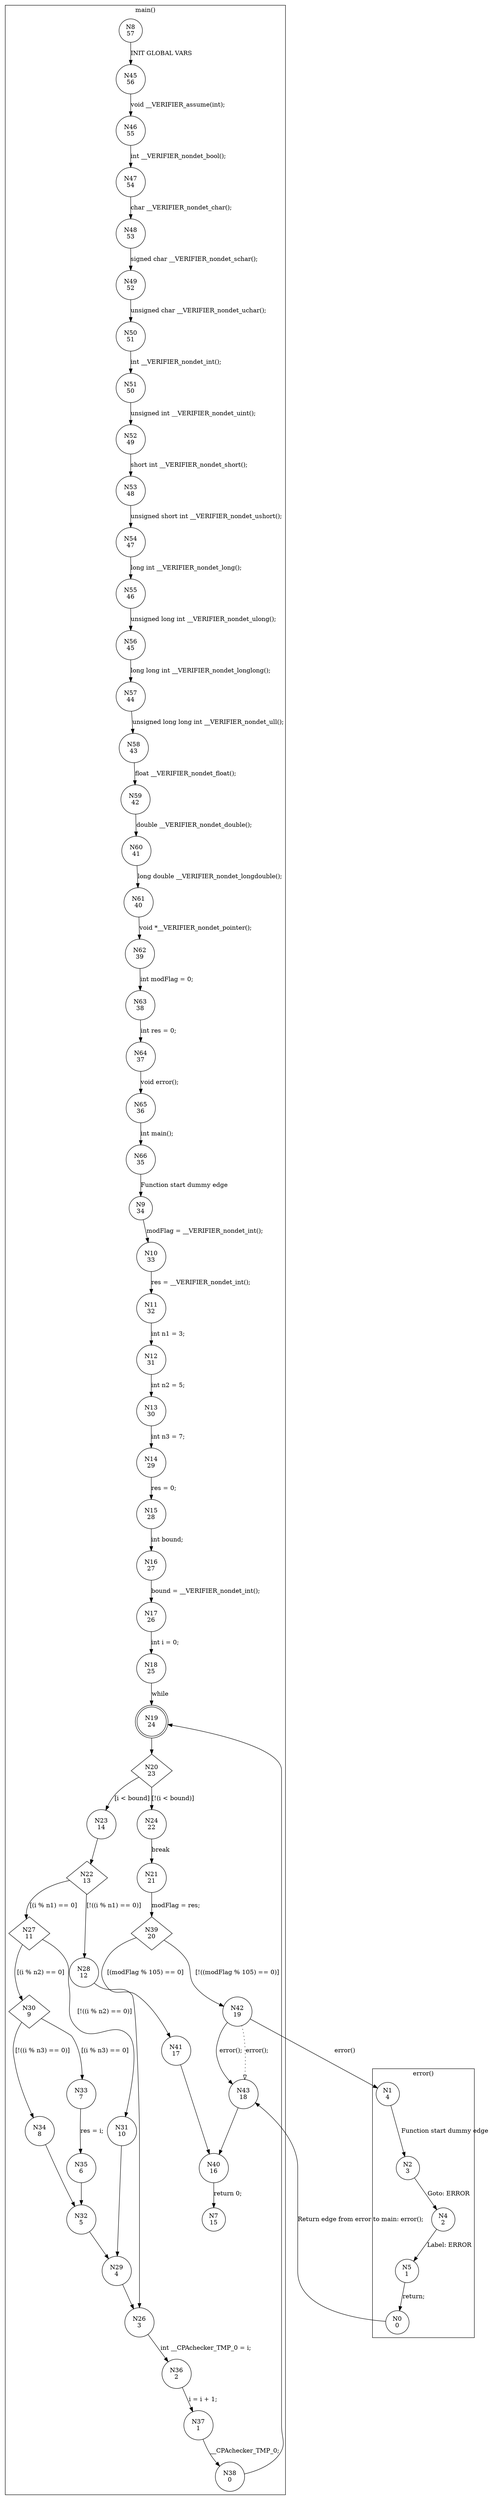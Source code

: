 digraph CFA {
8 [shape="circle" label="N8\n57"]
45 [shape="circle" label="N45\n56"]
46 [shape="circle" label="N46\n55"]
47 [shape="circle" label="N47\n54"]
48 [shape="circle" label="N48\n53"]
49 [shape="circle" label="N49\n52"]
50 [shape="circle" label="N50\n51"]
51 [shape="circle" label="N51\n50"]
52 [shape="circle" label="N52\n49"]
53 [shape="circle" label="N53\n48"]
54 [shape="circle" label="N54\n47"]
55 [shape="circle" label="N55\n46"]
56 [shape="circle" label="N56\n45"]
57 [shape="circle" label="N57\n44"]
58 [shape="circle" label="N58\n43"]
59 [shape="circle" label="N59\n42"]
60 [shape="circle" label="N60\n41"]
61 [shape="circle" label="N61\n40"]
62 [shape="circle" label="N62\n39"]
63 [shape="circle" label="N63\n38"]
64 [shape="circle" label="N64\n37"]
65 [shape="circle" label="N65\n36"]
66 [shape="circle" label="N66\n35"]
9 [shape="circle" label="N9\n34"]
10 [shape="circle" label="N10\n33"]
11 [shape="circle" label="N11\n32"]
12 [shape="circle" label="N12\n31"]
13 [shape="circle" label="N13\n30"]
14 [shape="circle" label="N14\n29"]
15 [shape="circle" label="N15\n28"]
16 [shape="circle" label="N16\n27"]
17 [shape="circle" label="N17\n26"]
18 [shape="circle" label="N18\n25"]
19 [shape="doublecircle" label="N19\n24"]
20 [shape="diamond" label="N20\n23"]
24 [shape="circle" label="N24\n22"]
21 [shape="circle" label="N21\n21"]
39 [shape="diamond" label="N39\n20"]
42 [shape="circle" label="N42\n19"]
1 [shape="circle" label="N1\n4"]
2 [shape="circle" label="N2\n3"]
4 [shape="circle" label="N4\n2"]
5 [shape="circle" label="N5\n1"]
0 [shape="circle" label="N0\n0"]
43 [shape="circle" label="N43\n18"]
40 [shape="circle" label="N40\n16"]
7 [shape="circle" label="N7\n15"]
41 [shape="circle" label="N41\n17"]
23 [shape="circle" label="N23\n14"]
22 [shape="diamond" label="N22\n13"]
28 [shape="circle" label="N28\n12"]
26 [shape="circle" label="N26\n3"]
36 [shape="circle" label="N36\n2"]
37 [shape="circle" label="N37\n1"]
38 [shape="circle" label="N38\n0"]
27 [shape="diamond" label="N27\n11"]
31 [shape="circle" label="N31\n10"]
29 [shape="circle" label="N29\n4"]
30 [shape="diamond" label="N30\n9"]
34 [shape="circle" label="N34\n8"]
32 [shape="circle" label="N32\n5"]
33 [shape="circle" label="N33\n7"]
35 [shape="circle" label="N35\n6"]
node [shape="circle"]
subgraph cluster_error {
label="error()"
1 -> 2 [label="Function start dummy edge"]
2 -> 4 [label="Goto: ERROR"]
4 -> 5 [label="Label: ERROR"]
5 -> 0 [label="return;"]}
subgraph cluster_main {
label="main()"
8 -> 45 [label="INIT GLOBAL VARS"]
45 -> 46 [label="void __VERIFIER_assume(int);"]
46 -> 47 [label="int __VERIFIER_nondet_bool();"]
47 -> 48 [label="char __VERIFIER_nondet_char();"]
48 -> 49 [label="signed char __VERIFIER_nondet_schar();"]
49 -> 50 [label="unsigned char __VERIFIER_nondet_uchar();"]
50 -> 51 [label="int __VERIFIER_nondet_int();"]
51 -> 52 [label="unsigned int __VERIFIER_nondet_uint();"]
52 -> 53 [label="short int __VERIFIER_nondet_short();"]
53 -> 54 [label="unsigned short int __VERIFIER_nondet_ushort();"]
54 -> 55 [label="long int __VERIFIER_nondet_long();"]
55 -> 56 [label="unsigned long int __VERIFIER_nondet_ulong();"]
56 -> 57 [label="long long int __VERIFIER_nondet_longlong();"]
57 -> 58 [label="unsigned long long int __VERIFIER_nondet_ull();"]
58 -> 59 [label="float __VERIFIER_nondet_float();"]
59 -> 60 [label="double __VERIFIER_nondet_double();"]
60 -> 61 [label="long double __VERIFIER_nondet_longdouble();"]
61 -> 62 [label="void *__VERIFIER_nondet_pointer();"]
62 -> 63 [label="int modFlag = 0;"]
63 -> 64 [label="int res = 0;"]
64 -> 65 [label="void error();"]
65 -> 66 [label="int main();"]
66 -> 9 [label="Function start dummy edge"]
9 -> 10 [label="modFlag = __VERIFIER_nondet_int();"]
10 -> 11 [label="res = __VERIFIER_nondet_int();"]
11 -> 12 [label="int n1 = 3;"]
12 -> 13 [label="int n2 = 5;"]
13 -> 14 [label="int n3 = 7;"]
14 -> 15 [label="res = 0;"]
15 -> 16 [label="int bound;"]
16 -> 17 [label="bound = __VERIFIER_nondet_int();"]
17 -> 18 [label="int i = 0;"]
18 -> 19 [label="while"]
19 -> 20 [label=""]
20 -> 23 [label="[i < bound]"]
20 -> 24 [label="[!(i < bound)]"]
24 -> 21 [label="break"]
21 -> 39 [label="modFlag = res;"]
39 -> 41 [label="[(modFlag % 105) == 0]"]
39 -> 42 [label="[!((modFlag % 105) == 0)]"]
42 -> 43 [label="error();" style="dotted" arrowhead="empty"]
42 -> 43 [label="error();"]
43 -> 40 [label=""]
40 -> 7 [label="return 0;"]
41 -> 40 [label=""]
23 -> 22 [label=""]
22 -> 27 [label="[(i % n1) == 0]"]
22 -> 28 [label="[!((i % n1) == 0)]"]
28 -> 26 [label=""]
26 -> 36 [label="int __CPAchecker_TMP_0 = i;"]
36 -> 37 [label="i = i + 1;"]
37 -> 38 [label="__CPAchecker_TMP_0;"]
38 -> 19 [label=""]
27 -> 30 [label="[(i % n2) == 0]"]
27 -> 31 [label="[!((i % n2) == 0)]"]
31 -> 29 [label=""]
29 -> 26 [label=""]
30 -> 33 [label="[(i % n3) == 0]"]
30 -> 34 [label="[!((i % n3) == 0)]"]
34 -> 32 [label=""]
32 -> 29 [label=""]
33 -> 35 [label="res = i;"]
35 -> 32 [label=""]}
42 -> 1 [label="error()"]
0 -> 43 [label="Return edge from error to main: error();"]}